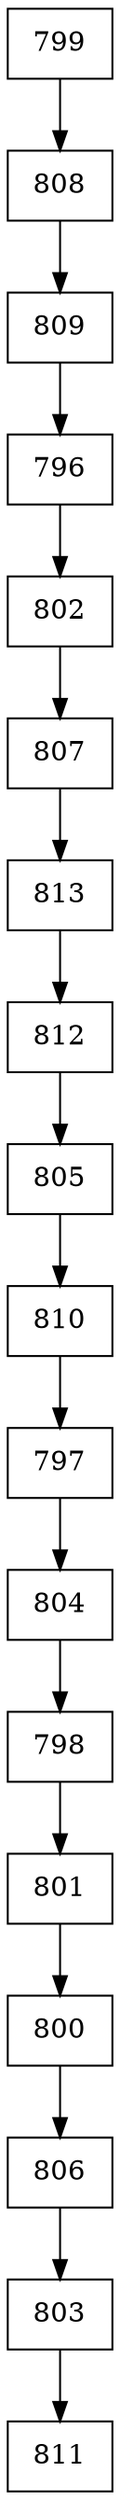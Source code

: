 digraph G {
  node [shape=record];
  node0 [label="{799}"];
  node0 -> node1;
  node1 [label="{808}"];
  node1 -> node2;
  node2 [label="{809}"];
  node2 -> node3;
  node3 [label="{796}"];
  node3 -> node4;
  node4 [label="{802}"];
  node4 -> node5;
  node5 [label="{807}"];
  node5 -> node6;
  node6 [label="{813}"];
  node6 -> node7;
  node7 [label="{812}"];
  node7 -> node8;
  node8 [label="{805}"];
  node8 -> node9;
  node9 [label="{810}"];
  node9 -> node10;
  node10 [label="{797}"];
  node10 -> node11;
  node11 [label="{804}"];
  node11 -> node12;
  node12 [label="{798}"];
  node12 -> node13;
  node13 [label="{801}"];
  node13 -> node14;
  node14 [label="{800}"];
  node14 -> node15;
  node15 [label="{806}"];
  node15 -> node16;
  node16 [label="{803}"];
  node16 -> node17;
  node17 [label="{811}"];
}
